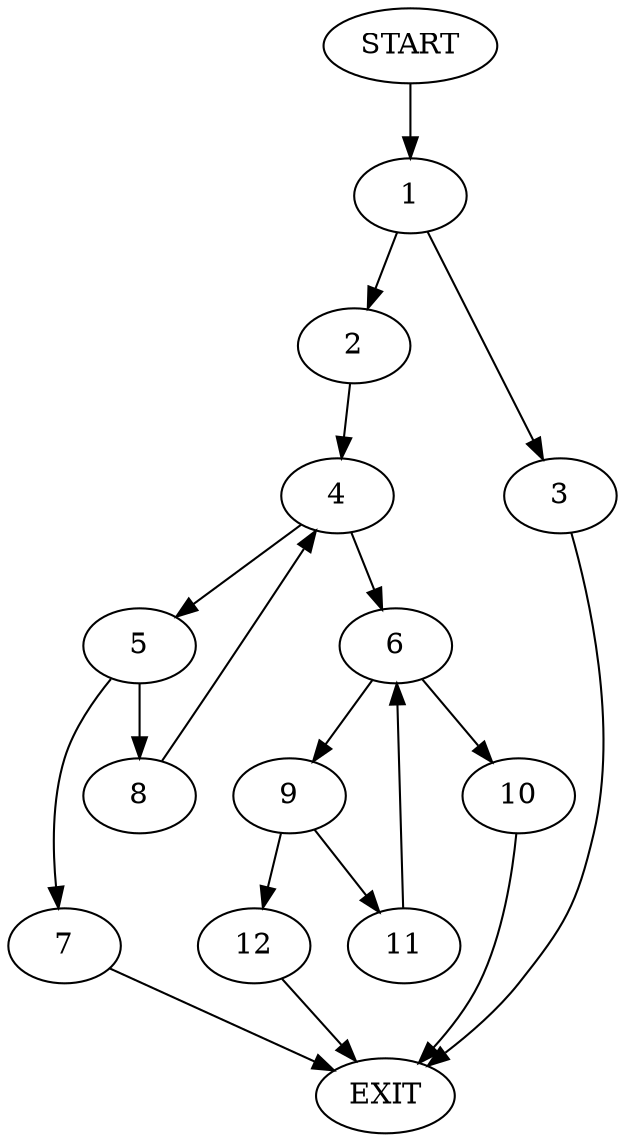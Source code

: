 digraph {
0 [label="START"]
13 [label="EXIT"]
0 -> 1
1 -> 2
1 -> 3
3 -> 13
2 -> 4
4 -> 5
4 -> 6
5 -> 7
5 -> 8
6 -> 9
6 -> 10
8 -> 4
7 -> 13
9 -> 11
9 -> 12
10 -> 13
12 -> 13
11 -> 6
}
